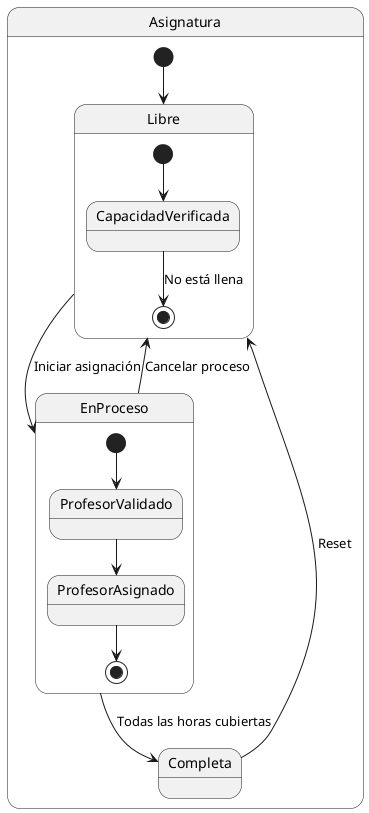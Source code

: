 @startuml
state Asignatura {
    [*] --> Libre

    state Libre {
        [*] --> CapacidadVerificada
        CapacidadVerificada --> [*]: No está llena
    }

    state EnProceso {
        [*] --> ProfesorValidado
        ProfesorValidado --> ProfesorAsignado
        ProfesorAsignado --> [*]
    }

    Libre --> EnProceso: Iniciar asignación
    EnProceso --> Completa: Todas las horas cubiertas
    Completa --> Libre: Reset
    EnProceso --> Libre: Cancelar proceso
}
@enduml